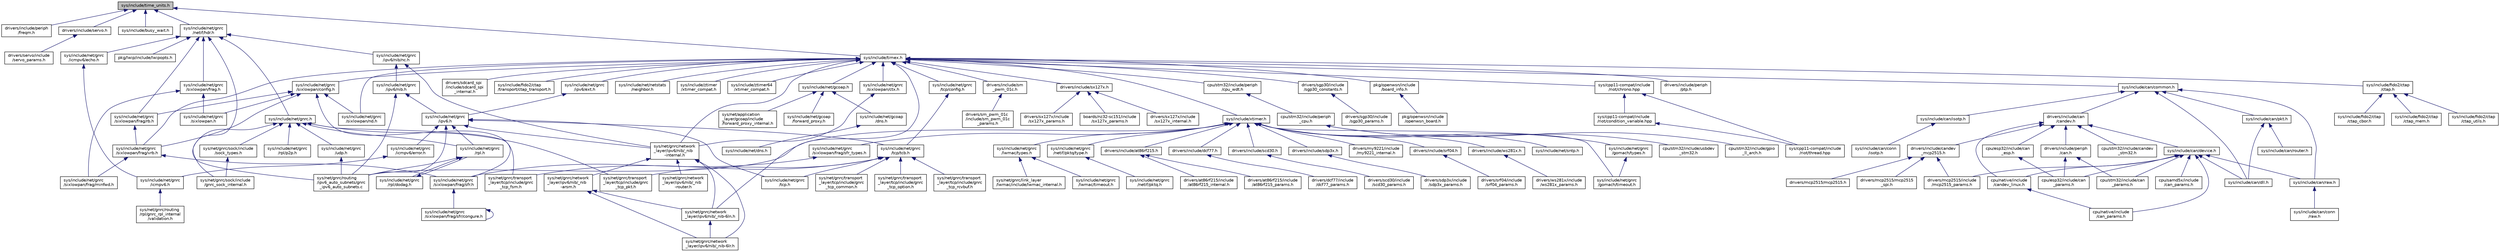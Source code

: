 digraph "sys/include/time_units.h"
{
 // LATEX_PDF_SIZE
  edge [fontname="Helvetica",fontsize="10",labelfontname="Helvetica",labelfontsize="10"];
  node [fontname="Helvetica",fontsize="10",shape=record];
  Node1 [label="sys/include/time_units.h",height=0.2,width=0.4,color="black", fillcolor="grey75", style="filled", fontcolor="black",tooltip="Utility header providing time unit defines."];
  Node1 -> Node2 [dir="back",color="midnightblue",fontsize="10",style="solid",fontname="Helvetica"];
  Node2 [label="drivers/include/periph\l/freqm.h",height=0.2,width=0.4,color="black", fillcolor="white", style="filled",URL="$freqm_8h.html",tooltip="FREQM peripheral driver interface definitions."];
  Node1 -> Node3 [dir="back",color="midnightblue",fontsize="10",style="solid",fontname="Helvetica"];
  Node3 [label="drivers/include/servo.h",height=0.2,width=0.4,color="black", fillcolor="white", style="filled",URL="$servo_8h.html",tooltip="High-level driver for easy handling of servo motors."];
  Node3 -> Node4 [dir="back",color="midnightblue",fontsize="10",style="solid",fontname="Helvetica"];
  Node4 [label="drivers/servo/include\l/servo_params.h",height=0.2,width=0.4,color="black", fillcolor="white", style="filled",URL="$servo__params_8h.html",tooltip="Default configuration for servo devices."];
  Node1 -> Node5 [dir="back",color="midnightblue",fontsize="10",style="solid",fontname="Helvetica"];
  Node5 [label="sys/include/busy_wait.h",height=0.2,width=0.4,color="black", fillcolor="white", style="filled",URL="$busy__wait_8h_source.html",tooltip=" "];
  Node1 -> Node6 [dir="back",color="midnightblue",fontsize="10",style="solid",fontname="Helvetica"];
  Node6 [label="sys/include/net/gnrc\l/netif/hdr.h",height=0.2,width=0.4,color="black", fillcolor="white", style="filled",URL="$net_2gnrc_2netif_2hdr_8h.html",tooltip="Generic network interface header."];
  Node6 -> Node7 [dir="back",color="midnightblue",fontsize="10",style="solid",fontname="Helvetica"];
  Node7 [label="pkg/lwip/include/lwipopts.h",height=0.2,width=0.4,color="black", fillcolor="white", style="filled",URL="$lwipopts_8h.html",tooltip="Option definitions."];
  Node6 -> Node8 [dir="back",color="midnightblue",fontsize="10",style="solid",fontname="Helvetica"];
  Node8 [label="sys/include/net/gnrc\l/icmpv6/echo.h",height=0.2,width=0.4,color="black", fillcolor="white", style="filled",URL="$echo_8h.html",tooltip="ICMPv6 echo message definitions."];
  Node8 -> Node9 [dir="back",color="midnightblue",fontsize="10",style="solid",fontname="Helvetica"];
  Node9 [label="sys/include/net/gnrc\l/icmpv6.h",height=0.2,width=0.4,color="black", fillcolor="white", style="filled",URL="$gnrc_2icmpv6_8h.html",tooltip="Definitions for GNRC's ICMPv6 implementation."];
  Node9 -> Node10 [dir="back",color="midnightblue",fontsize="10",style="solid",fontname="Helvetica"];
  Node10 [label="sys/net/gnrc/routing\l/rpl/gnrc_rpl_internal\l/validation.h",height=0.2,width=0.4,color="black", fillcolor="white", style="filled",URL="$validation_8h.html",tooltip="RPL control message validation functions."];
  Node6 -> Node11 [dir="back",color="midnightblue",fontsize="10",style="solid",fontname="Helvetica"];
  Node11 [label="sys/include/net/gnrc\l/ipv6/nib/nc.h",height=0.2,width=0.4,color="black", fillcolor="white", style="filled",URL="$nc_8h.html",tooltip="Neighbor cache definitions."];
  Node11 -> Node12 [dir="back",color="midnightblue",fontsize="10",style="solid",fontname="Helvetica"];
  Node12 [label="sys/include/net/gnrc\l/ipv6/nib.h",height=0.2,width=0.4,color="black", fillcolor="white", style="filled",URL="$nib_8h.html",tooltip="NIB definitions."];
  Node12 -> Node13 [dir="back",color="midnightblue",fontsize="10",style="solid",fontname="Helvetica"];
  Node13 [label="sys/include/net/gnrc\l/ipv6.h",height=0.2,width=0.4,color="black", fillcolor="white", style="filled",URL="$gnrc_2ipv6_8h.html",tooltip="Definitions for GNRC's IPv6 implementation."];
  Node13 -> Node14 [dir="back",color="midnightblue",fontsize="10",style="solid",fontname="Helvetica"];
  Node14 [label="sys/include/net/gnrc\l/icmpv6/error.h",height=0.2,width=0.4,color="black", fillcolor="white", style="filled",URL="$net_2gnrc_2icmpv6_2error_8h.html",tooltip="ICMPv6 error message definitions."];
  Node14 -> Node9 [dir="back",color="midnightblue",fontsize="10",style="solid",fontname="Helvetica"];
  Node13 -> Node15 [dir="back",color="midnightblue",fontsize="10",style="solid",fontname="Helvetica"];
  Node15 [label="sys/include/net/gnrc\l/rpl.h",height=0.2,width=0.4,color="black", fillcolor="white", style="filled",URL="$rpl_8h.html",tooltip="RPL header."];
  Node15 -> Node16 [dir="back",color="midnightblue",fontsize="10",style="solid",fontname="Helvetica"];
  Node16 [label="sys/include/net/gnrc\l/rpl/dodag.h",height=0.2,width=0.4,color="black", fillcolor="white", style="filled",URL="$dodag_8h.html",tooltip="DODAG-related functions for RPL."];
  Node16 -> Node15 [dir="back",color="midnightblue",fontsize="10",style="solid",fontname="Helvetica"];
  Node15 -> Node17 [dir="back",color="midnightblue",fontsize="10",style="solid",fontname="Helvetica"];
  Node17 [label="sys/net/gnrc/routing\l/ipv6_auto_subnets/gnrc\l_ipv6_auto_subnets.c",height=0.2,width=0.4,color="black", fillcolor="white", style="filled",URL="$gnrc__ipv6__auto__subnets_8c.html",tooltip=" "];
  Node13 -> Node18 [dir="back",color="midnightblue",fontsize="10",style="solid",fontname="Helvetica"];
  Node18 [label="sys/include/net/gnrc\l/tcp/tcb.h",height=0.2,width=0.4,color="black", fillcolor="white", style="filled",URL="$tcb_8h.html",tooltip="GNRC TCP transmission control block (TCB)"];
  Node18 -> Node19 [dir="back",color="midnightblue",fontsize="10",style="solid",fontname="Helvetica"];
  Node19 [label="sys/include/net/gnrc\l/tcp.h",height=0.2,width=0.4,color="black", fillcolor="white", style="filled",URL="$gnrc_2tcp_8h.html",tooltip="GNRC TCP API."];
  Node18 -> Node20 [dir="back",color="midnightblue",fontsize="10",style="solid",fontname="Helvetica"];
  Node20 [label="sys/net/gnrc/transport\l_layer/tcp/include/gnrc\l_tcp_common.h",height=0.2,width=0.4,color="black", fillcolor="white", style="filled",URL="$gnrc__tcp__common_8h.html",tooltip="Internally used defines, macros and variable declarations."];
  Node18 -> Node21 [dir="back",color="midnightblue",fontsize="10",style="solid",fontname="Helvetica"];
  Node21 [label="sys/net/gnrc/transport\l_layer/tcp/include/gnrc\l_tcp_fsm.h",height=0.2,width=0.4,color="black", fillcolor="white", style="filled",URL="$gnrc__tcp__fsm_8h.html",tooltip="TCP finite state machine declarations."];
  Node18 -> Node22 [dir="back",color="midnightblue",fontsize="10",style="solid",fontname="Helvetica"];
  Node22 [label="sys/net/gnrc/transport\l_layer/tcp/include/gnrc\l_tcp_option.h",height=0.2,width=0.4,color="black", fillcolor="white", style="filled",URL="$gnrc__tcp__option_8h.html",tooltip="TCP option handling declarations."];
  Node18 -> Node23 [dir="back",color="midnightblue",fontsize="10",style="solid",fontname="Helvetica"];
  Node23 [label="sys/net/gnrc/transport\l_layer/tcp/include/gnrc\l_tcp_pkt.h",height=0.2,width=0.4,color="black", fillcolor="white", style="filled",URL="$gnrc__tcp__pkt_8h.html",tooltip="TCP packet handling declarations."];
  Node18 -> Node24 [dir="back",color="midnightblue",fontsize="10",style="solid",fontname="Helvetica"];
  Node24 [label="sys/net/gnrc/transport\l_layer/tcp/include/gnrc\l_tcp_rcvbuf.h",height=0.2,width=0.4,color="black", fillcolor="white", style="filled",URL="$gnrc__tcp__rcvbuf_8h.html",tooltip="Functions for allocating and freeing the receive buffer."];
  Node13 -> Node19 [dir="back",color="midnightblue",fontsize="10",style="solid",fontname="Helvetica"];
  Node13 -> Node25 [dir="back",color="midnightblue",fontsize="10",style="solid",fontname="Helvetica"];
  Node25 [label="sys/net/gnrc/network\l_layer/ipv6/nib/_nib\l-internal.h",height=0.2,width=0.4,color="black", fillcolor="white", style="filled",URL="$__nib-internal_8h_source.html",tooltip=" "];
  Node25 -> Node26 [dir="back",color="midnightblue",fontsize="10",style="solid",fontname="Helvetica"];
  Node26 [label="sys/net/gnrc/network\l_layer/ipv6/nib/_nib-6ln.h",height=0.2,width=0.4,color="black", fillcolor="white", style="filled",URL="$__nib-6ln_8h.html",tooltip="Definitions related to 6Lo node (6LN) functionality of the NIB."];
  Node26 -> Node27 [dir="back",color="midnightblue",fontsize="10",style="solid",fontname="Helvetica"];
  Node27 [label="sys/net/gnrc/network\l_layer/ipv6/nib/_nib-6lr.h",height=0.2,width=0.4,color="black", fillcolor="white", style="filled",URL="$__nib-6lr_8h.html",tooltip="Definitions related to 6Lo router (6LR) functionality of the NIB."];
  Node25 -> Node27 [dir="back",color="midnightblue",fontsize="10",style="solid",fontname="Helvetica"];
  Node25 -> Node28 [dir="back",color="midnightblue",fontsize="10",style="solid",fontname="Helvetica"];
  Node28 [label="sys/net/gnrc/network\l_layer/ipv6/nib/_nib\l-arsm.h",height=0.2,width=0.4,color="black", fillcolor="white", style="filled",URL="$__nib-arsm_8h_source.html",tooltip=" "];
  Node28 -> Node26 [dir="back",color="midnightblue",fontsize="10",style="solid",fontname="Helvetica"];
  Node28 -> Node27 [dir="back",color="midnightblue",fontsize="10",style="solid",fontname="Helvetica"];
  Node25 -> Node29 [dir="back",color="midnightblue",fontsize="10",style="solid",fontname="Helvetica"];
  Node29 [label="sys/net/gnrc/network\l_layer/ipv6/nib/_nib\l-router.h",height=0.2,width=0.4,color="black", fillcolor="white", style="filled",URL="$__nib-router_8h_source.html",tooltip=" "];
  Node13 -> Node17 [dir="back",color="midnightblue",fontsize="10",style="solid",fontname="Helvetica"];
  Node12 -> Node17 [dir="back",color="midnightblue",fontsize="10",style="solid",fontname="Helvetica"];
  Node11 -> Node25 [dir="back",color="midnightblue",fontsize="10",style="solid",fontname="Helvetica"];
  Node6 -> Node30 [dir="back",color="midnightblue",fontsize="10",style="solid",fontname="Helvetica"];
  Node30 [label="sys/include/net/gnrc\l/sixlowpan/frag/rb.h",height=0.2,width=0.4,color="black", fillcolor="white", style="filled",URL="$rb_8h.html",tooltip="Reassembly buffer definitions."];
  Node30 -> Node31 [dir="back",color="midnightblue",fontsize="10",style="solid",fontname="Helvetica"];
  Node31 [label="sys/include/net/gnrc\l/sixlowpan/frag/vrb.h",height=0.2,width=0.4,color="black", fillcolor="white", style="filled",URL="$vrb_8h.html",tooltip="Virtual reassembly buffer definitions."];
  Node31 -> Node32 [dir="back",color="midnightblue",fontsize="10",style="solid",fontname="Helvetica"];
  Node32 [label="sys/include/net/gnrc\l/sixlowpan/frag/minfwd.h",height=0.2,width=0.4,color="black", fillcolor="white", style="filled",URL="$minfwd_8h.html",tooltip="Minimal fragment forwarding definitions."];
  Node31 -> Node33 [dir="back",color="midnightblue",fontsize="10",style="solid",fontname="Helvetica"];
  Node33 [label="sys/include/net/gnrc\l/sixlowpan/frag/sfr.h",height=0.2,width=0.4,color="black", fillcolor="white", style="filled",URL="$gnrc_2sixlowpan_2frag_2sfr_8h.html",tooltip="6LoWPAN selective fragment recovery definitions for GNRC"];
  Node33 -> Node34 [dir="back",color="midnightblue",fontsize="10",style="solid",fontname="Helvetica"];
  Node34 [label="sys/include/net/gnrc\l/sixlowpan/frag/sfr/congure.h",height=0.2,width=0.4,color="black", fillcolor="white", style="filled",URL="$net_2gnrc_2sixlowpan_2frag_2sfr_2congure_8h.html",tooltip="Congure definitions for 6LoWPAN selective fragment recovery."];
  Node34 -> Node34 [dir="back",color="midnightblue",fontsize="10",style="solid",fontname="Helvetica"];
  Node6 -> Node35 [dir="back",color="midnightblue",fontsize="10",style="solid",fontname="Helvetica"];
  Node35 [label="sys/include/net/gnrc\l/sixlowpan/frag.h",height=0.2,width=0.4,color="black", fillcolor="white", style="filled",URL="$gnrc_2sixlowpan_2frag_8h.html",tooltip="6LoWPAN Fragmentation definitions"];
  Node35 -> Node32 [dir="back",color="midnightblue",fontsize="10",style="solid",fontname="Helvetica"];
  Node35 -> Node36 [dir="back",color="midnightblue",fontsize="10",style="solid",fontname="Helvetica"];
  Node36 [label="sys/include/net/gnrc\l/sixlowpan.h",height=0.2,width=0.4,color="black", fillcolor="white", style="filled",URL="$gnrc_2sixlowpan_8h.html",tooltip="Definitions for 6LoWPAN."];
  Node6 -> Node37 [dir="back",color="midnightblue",fontsize="10",style="solid",fontname="Helvetica"];
  Node37 [label="sys/include/net/gnrc.h",height=0.2,width=0.4,color="black", fillcolor="white", style="filled",URL="$gnrc_8h.html",tooltip="Includes all essential GNRC network stack base modules."];
  Node37 -> Node38 [dir="back",color="midnightblue",fontsize="10",style="solid",fontname="Helvetica"];
  Node38 [label="sys/include/net/gnrc\l/rpl/p2p.h",height=0.2,width=0.4,color="black", fillcolor="white", style="filled",URL="$p2p_8h.html",tooltip="Definititions for P2P-RPL."];
  Node37 -> Node15 [dir="back",color="midnightblue",fontsize="10",style="solid",fontname="Helvetica"];
  Node37 -> Node39 [dir="back",color="midnightblue",fontsize="10",style="solid",fontname="Helvetica"];
  Node39 [label="sys/include/net/gnrc\l/udp.h",height=0.2,width=0.4,color="black", fillcolor="white", style="filled",URL="$gnrc_2udp_8h.html",tooltip="UDP GNRC definition."];
  Node39 -> Node17 [dir="back",color="midnightblue",fontsize="10",style="solid",fontname="Helvetica"];
  Node37 -> Node40 [dir="back",color="midnightblue",fontsize="10",style="solid",fontname="Helvetica"];
  Node40 [label="sys/net/gnrc/sock/include\l/gnrc_sock_internal.h",height=0.2,width=0.4,color="black", fillcolor="white", style="filled",URL="$gnrc__sock__internal_8h.html",tooltip="Internal GNRC-specific types and function definitions."];
  Node37 -> Node41 [dir="back",color="midnightblue",fontsize="10",style="solid",fontname="Helvetica"];
  Node41 [label="sys/net/gnrc/sock/include\l/sock_types.h",height=0.2,width=0.4,color="black", fillcolor="white", style="filled",URL="$sys_2net_2gnrc_2sock_2include_2sock__types_8h.html",tooltip="GNRC-specific types and function definitions."];
  Node41 -> Node40 [dir="back",color="midnightblue",fontsize="10",style="solid",fontname="Helvetica"];
  Node37 -> Node21 [dir="back",color="midnightblue",fontsize="10",style="solid",fontname="Helvetica"];
  Node37 -> Node23 [dir="back",color="midnightblue",fontsize="10",style="solid",fontname="Helvetica"];
  Node6 -> Node17 [dir="back",color="midnightblue",fontsize="10",style="solid",fontname="Helvetica"];
  Node1 -> Node42 [dir="back",color="midnightblue",fontsize="10",style="solid",fontname="Helvetica"];
  Node42 [label="sys/include/timex.h",height=0.2,width=0.4,color="black", fillcolor="white", style="filled",URL="$timex_8h.html",tooltip="Utility library for comparing and computing timestamps."];
  Node42 -> Node43 [dir="back",color="midnightblue",fontsize="10",style="solid",fontname="Helvetica"];
  Node43 [label="cpu/stm32/include/periph\l/cpu_wdt.h",height=0.2,width=0.4,color="black", fillcolor="white", style="filled",URL="$cpu__wdt_8h.html",tooltip="Watchdog CPU definitions for the STM32 family."];
  Node43 -> Node44 [dir="back",color="midnightblue",fontsize="10",style="solid",fontname="Helvetica"];
  Node44 [label="cpu/stm32/include/periph\l_cpu.h",height=0.2,width=0.4,color="black", fillcolor="white", style="filled",URL="$stm32_2include_2periph__cpu_8h.html",tooltip="Shared CPU specific definitions for the STM32 family."];
  Node44 -> Node45 [dir="back",color="midnightblue",fontsize="10",style="solid",fontname="Helvetica"];
  Node45 [label="cpu/stm32/include/gpio\l_ll_arch.h",height=0.2,width=0.4,color="black", fillcolor="white", style="filled",URL="$stm32_2include_2gpio__ll__arch_8h.html",tooltip="CPU specific part of the Peripheral GPIO Low-Level API."];
  Node44 -> Node46 [dir="back",color="midnightblue",fontsize="10",style="solid",fontname="Helvetica"];
  Node46 [label="cpu/stm32/include/usbdev\l_stm32.h",height=0.2,width=0.4,color="black", fillcolor="white", style="filled",URL="$usbdev__stm32_8h.html",tooltip="USB interface functions for the stm32 OTG FS/HS class devices."];
  Node42 -> Node47 [dir="back",color="midnightblue",fontsize="10",style="solid",fontname="Helvetica"];
  Node47 [label="drivers/include/periph\l/ptp.h",height=0.2,width=0.4,color="black", fillcolor="white", style="filled",URL="$ptp_8h.html",tooltip="Low-level PTP clock peripheral driver interface definitions."];
  Node42 -> Node48 [dir="back",color="midnightblue",fontsize="10",style="solid",fontname="Helvetica"];
  Node48 [label="drivers/include/sm\l_pwm_01c.h",height=0.2,width=0.4,color="black", fillcolor="white", style="filled",URL="$sm__pwm__01c_8h.html",tooltip="SM_PWM_01C Device Driver."];
  Node48 -> Node49 [dir="back",color="midnightblue",fontsize="10",style="solid",fontname="Helvetica"];
  Node49 [label="drivers/sm_pwm_01c\l/include/sm_pwm_01c\l_params.h",height=0.2,width=0.4,color="black", fillcolor="white", style="filled",URL="$sm__pwm__01c__params_8h.html",tooltip="Default configuration for SM_PWM_01C driver."];
  Node42 -> Node50 [dir="back",color="midnightblue",fontsize="10",style="solid",fontname="Helvetica"];
  Node50 [label="drivers/include/sx127x.h",height=0.2,width=0.4,color="black", fillcolor="white", style="filled",URL="$sx127x_8h.html",tooltip="Public interface for SX127X driver."];
  Node50 -> Node51 [dir="back",color="midnightblue",fontsize="10",style="solid",fontname="Helvetica"];
  Node51 [label="boards/nz32-sc151/include\l/sx127x_params.h",height=0.2,width=0.4,color="black", fillcolor="white", style="filled",URL="$boards_2nz32-sc151_2include_2sx127x__params_8h.html",tooltip="sx127x configuration for nz32-sc15 using modtronix inAir9 LoRa module"];
  Node50 -> Node52 [dir="back",color="midnightblue",fontsize="10",style="solid",fontname="Helvetica"];
  Node52 [label="drivers/sx127x/include\l/sx127x_internal.h",height=0.2,width=0.4,color="black", fillcolor="white", style="filled",URL="$sx127x__internal_8h.html",tooltip="Semtech SX127X internal functions."];
  Node50 -> Node53 [dir="back",color="midnightblue",fontsize="10",style="solid",fontname="Helvetica"];
  Node53 [label="drivers/sx127x/include\l/sx127x_params.h",height=0.2,width=0.4,color="black", fillcolor="white", style="filled",URL="$drivers_2sx127x_2include_2sx127x__params_8h.html",tooltip="Default configuration for SX127X driver."];
  Node42 -> Node54 [dir="back",color="midnightblue",fontsize="10",style="solid",fontname="Helvetica"];
  Node54 [label="drivers/sdcard_spi\l/include/sdcard_spi\l_internal.h",height=0.2,width=0.4,color="black", fillcolor="white", style="filled",URL="$sdcard__spi__internal_8h.html",tooltip="Interface for issuing commands on sd-cards via SPI."];
  Node42 -> Node55 [dir="back",color="midnightblue",fontsize="10",style="solid",fontname="Helvetica"];
  Node55 [label="drivers/sgp30/include\l/sgp30_constants.h",height=0.2,width=0.4,color="black", fillcolor="white", style="filled",URL="$sgp30__constants_8h.html",tooltip="Internal addresses, registers and constants."];
  Node55 -> Node56 [dir="back",color="midnightblue",fontsize="10",style="solid",fontname="Helvetica"];
  Node56 [label="drivers/sgp30/include\l/sgp30_params.h",height=0.2,width=0.4,color="black", fillcolor="white", style="filled",URL="$sgp30__params_8h.html",tooltip="Default configuration."];
  Node42 -> Node57 [dir="back",color="midnightblue",fontsize="10",style="solid",fontname="Helvetica"];
  Node57 [label="pkg/openwsn/include\l/board_info.h",height=0.2,width=0.4,color="black", fillcolor="white", style="filled",URL="$board__info_8h.html",tooltip=" "];
  Node57 -> Node58 [dir="back",color="midnightblue",fontsize="10",style="solid",fontname="Helvetica"];
  Node58 [label="pkg/openwsn/include\l/openwsn_board.h",height=0.2,width=0.4,color="black", fillcolor="white", style="filled",URL="$openwsn__board_8h.html",tooltip="RIOT HAL is provided as a new \"board\", a \"RIOT board\" to OpenWSN hardware abstraction interfaces."];
  Node42 -> Node59 [dir="back",color="midnightblue",fontsize="10",style="solid",fontname="Helvetica"];
  Node59 [label="sys/cpp11-compat/include\l/riot/chrono.hpp",height=0.2,width=0.4,color="black", fillcolor="white", style="filled",URL="$chrono_8hpp.html",tooltip="C++11 chrono drop in replacement that adds the function now based on ztimer/timex."];
  Node59 -> Node60 [dir="back",color="midnightblue",fontsize="10",style="solid",fontname="Helvetica"];
  Node60 [label="sys/cpp11-compat/include\l/riot/condition_variable.hpp",height=0.2,width=0.4,color="black", fillcolor="white", style="filled",URL="$condition__variable_8hpp.html",tooltip="C++11 condition variable drop in replacement."];
  Node60 -> Node61 [dir="back",color="midnightblue",fontsize="10",style="solid",fontname="Helvetica"];
  Node61 [label="sys/cpp11-compat/include\l/riot/thread.hpp",height=0.2,width=0.4,color="black", fillcolor="white", style="filled",URL="$thread_8hpp.html",tooltip="C++11 thread drop in replacement."];
  Node59 -> Node61 [dir="back",color="midnightblue",fontsize="10",style="solid",fontname="Helvetica"];
  Node42 -> Node62 [dir="back",color="midnightblue",fontsize="10",style="solid",fontname="Helvetica"];
  Node62 [label="sys/include/can/common.h",height=0.2,width=0.4,color="black", fillcolor="white", style="filled",URL="$sys_2include_2can_2common_8h.html",tooltip="Definitions of high-level CAN interface."];
  Node62 -> Node63 [dir="back",color="midnightblue",fontsize="10",style="solid",fontname="Helvetica"];
  Node63 [label="drivers/include/can\l/candev.h",height=0.2,width=0.4,color="black", fillcolor="white", style="filled",URL="$candev_8h.html",tooltip="Definitions for low-level CAN driver interface."];
  Node63 -> Node64 [dir="back",color="midnightblue",fontsize="10",style="solid",fontname="Helvetica"];
  Node64 [label="cpu/esp32/include/can\l_esp.h",height=0.2,width=0.4,color="black", fillcolor="white", style="filled",URL="$can__esp_8h.html",tooltip=" "];
  Node64 -> Node65 [dir="back",color="midnightblue",fontsize="10",style="solid",fontname="Helvetica"];
  Node65 [label="cpu/esp32/include/can\l_params.h",height=0.2,width=0.4,color="black", fillcolor="white", style="filled",URL="$esp32_2include_2can__params_8h.html",tooltip="ESP32 CAN controller driver (esp_can) default parameters."];
  Node63 -> Node66 [dir="back",color="midnightblue",fontsize="10",style="solid",fontname="Helvetica"];
  Node66 [label="cpu/native/include\l/candev_linux.h",height=0.2,width=0.4,color="black", fillcolor="white", style="filled",URL="$candev__linux_8h.html",tooltip="Implementation of simulated CAN controller driver using SocketCAN on Linux."];
  Node66 -> Node67 [dir="back",color="midnightblue",fontsize="10",style="solid",fontname="Helvetica"];
  Node67 [label="cpu/native/include\l/can_params.h",height=0.2,width=0.4,color="black", fillcolor="white", style="filled",URL="$native_2include_2can__params_8h.html",tooltip="Default linux can config."];
  Node63 -> Node68 [dir="back",color="midnightblue",fontsize="10",style="solid",fontname="Helvetica"];
  Node68 [label="cpu/stm32/include/candev\l_stm32.h",height=0.2,width=0.4,color="black", fillcolor="white", style="filled",URL="$candev__stm32_8h.html",tooltip="bxCAN specific definitions"];
  Node63 -> Node69 [dir="back",color="midnightblue",fontsize="10",style="solid",fontname="Helvetica"];
  Node69 [label="drivers/include/candev\l_mcp2515.h",height=0.2,width=0.4,color="black", fillcolor="white", style="filled",URL="$candev__mcp2515_8h.html",tooltip="Definition of the implementation of the CAN controller driver."];
  Node69 -> Node70 [dir="back",color="midnightblue",fontsize="10",style="solid",fontname="Helvetica"];
  Node70 [label="drivers/mcp2515/include\l/mcp2515_params.h",height=0.2,width=0.4,color="black", fillcolor="white", style="filled",URL="$mcp2515__params_8h.html",tooltip="Parameters for the CAN driver implementation."];
  Node69 -> Node71 [dir="back",color="midnightblue",fontsize="10",style="solid",fontname="Helvetica"];
  Node71 [label="drivers/mcp2515/mcp2515.h",height=0.2,width=0.4,color="black", fillcolor="white", style="filled",URL="$mcp2515_8h.html",tooltip="Driver for the Microchip MCP2515 can controller."];
  Node69 -> Node72 [dir="back",color="midnightblue",fontsize="10",style="solid",fontname="Helvetica"];
  Node72 [label="drivers/mcp2515/mcp2515\l_spi.h",height=0.2,width=0.4,color="black", fillcolor="white", style="filled",URL="$mcp2515__spi_8h.html",tooltip="Driver for the Microchip MCP2515 can controller."];
  Node63 -> Node73 [dir="back",color="midnightblue",fontsize="10",style="solid",fontname="Helvetica"];
  Node73 [label="drivers/include/periph\l/can.h",height=0.2,width=0.4,color="black", fillcolor="white", style="filled",URL="$drivers_2include_2periph_2can_8h.html",tooltip="Low-level CAN peripheral driver interface definitions."];
  Node73 -> Node65 [dir="back",color="midnightblue",fontsize="10",style="solid",fontname="Helvetica"];
  Node73 -> Node74 [dir="back",color="midnightblue",fontsize="10",style="solid",fontname="Helvetica"];
  Node74 [label="cpu/stm32/include/can\l_params.h",height=0.2,width=0.4,color="black", fillcolor="white", style="filled",URL="$stm32_2include_2can__params_8h.html",tooltip="STM32 CAN controller driver (bxCAN) default parameters."];
  Node63 -> Node75 [dir="back",color="midnightblue",fontsize="10",style="solid",fontname="Helvetica"];
  Node75 [label="sys/include/can/device.h",height=0.2,width=0.4,color="black", fillcolor="white", style="filled",URL="$sys_2include_2can_2device_8h.html",tooltip="Definitions of CAN device interface."];
  Node75 -> Node65 [dir="back",color="midnightblue",fontsize="10",style="solid",fontname="Helvetica"];
  Node75 -> Node67 [dir="back",color="midnightblue",fontsize="10",style="solid",fontname="Helvetica"];
  Node75 -> Node66 [dir="back",color="midnightblue",fontsize="10",style="solid",fontname="Helvetica"];
  Node75 -> Node76 [dir="back",color="midnightblue",fontsize="10",style="solid",fontname="Helvetica"];
  Node76 [label="cpu/samd5x/include\l/can_params.h",height=0.2,width=0.4,color="black", fillcolor="white", style="filled",URL="$samd5x_2include_2can__params_8h.html",tooltip="CPU specific definitions for CAN controllers."];
  Node75 -> Node74 [dir="back",color="midnightblue",fontsize="10",style="solid",fontname="Helvetica"];
  Node75 -> Node70 [dir="back",color="midnightblue",fontsize="10",style="solid",fontname="Helvetica"];
  Node75 -> Node77 [dir="back",color="midnightblue",fontsize="10",style="solid",fontname="Helvetica"];
  Node77 [label="sys/include/can/dll.h",height=0.2,width=0.4,color="black", fillcolor="white", style="filled",URL="$dll_8h.html",tooltip="Definitions of low-level CAN DLL interface."];
  Node75 -> Node78 [dir="back",color="midnightblue",fontsize="10",style="solid",fontname="Helvetica"];
  Node78 [label="sys/include/can/raw.h",height=0.2,width=0.4,color="black", fillcolor="white", style="filled",URL="$can_2raw_8h.html",tooltip="Definitions high-level RAW CAN interface."];
  Node78 -> Node79 [dir="back",color="midnightblue",fontsize="10",style="solid",fontname="Helvetica"];
  Node79 [label="sys/include/can/conn\l/raw.h",height=0.2,width=0.4,color="black", fillcolor="white", style="filled",URL="$can_2conn_2raw_8h.html",tooltip="Definitions of generic CAN interface."];
  Node62 -> Node77 [dir="back",color="midnightblue",fontsize="10",style="solid",fontname="Helvetica"];
  Node62 -> Node80 [dir="back",color="midnightblue",fontsize="10",style="solid",fontname="Helvetica"];
  Node80 [label="sys/include/can/isotp.h",height=0.2,width=0.4,color="black", fillcolor="white", style="filled",URL="$isotp_8h.html",tooltip="ISO TP high level interface."];
  Node80 -> Node81 [dir="back",color="midnightblue",fontsize="10",style="solid",fontname="Helvetica"];
  Node81 [label="sys/include/can/conn\l/isotp.h",height=0.2,width=0.4,color="black", fillcolor="white", style="filled",URL="$conn_2isotp_8h.html",tooltip="Definitions of generic CAN interface."];
  Node62 -> Node82 [dir="back",color="midnightblue",fontsize="10",style="solid",fontname="Helvetica"];
  Node82 [label="sys/include/can/pkt.h",height=0.2,width=0.4,color="black", fillcolor="white", style="filled",URL="$can_2pkt_8h.html",tooltip="CAN memory allocation module."];
  Node82 -> Node77 [dir="back",color="midnightblue",fontsize="10",style="solid",fontname="Helvetica"];
  Node82 -> Node83 [dir="back",color="midnightblue",fontsize="10",style="solid",fontname="Helvetica"];
  Node83 [label="sys/include/can/router.h",height=0.2,width=0.4,color="black", fillcolor="white", style="filled",URL="$router_8h.html",tooltip="Functions for routing RX can frames."];
  Node62 -> Node78 [dir="back",color="midnightblue",fontsize="10",style="solid",fontname="Helvetica"];
  Node42 -> Node84 [dir="back",color="midnightblue",fontsize="10",style="solid",fontname="Helvetica"];
  Node84 [label="sys/include/fido2/ctap\l/ctap.h",height=0.2,width=0.4,color="black", fillcolor="white", style="filled",URL="$ctap_2ctap_8h.html",tooltip="Internal FIDO2 CTAP defines, structures and function declarations."];
  Node84 -> Node85 [dir="back",color="midnightblue",fontsize="10",style="solid",fontname="Helvetica"];
  Node85 [label="sys/include/fido2/ctap\l/ctap_cbor.h",height=0.2,width=0.4,color="black", fillcolor="white", style="filled",URL="$ctap__cbor_8h.html",tooltip="CTAP CBOR helper function declarations."];
  Node84 -> Node86 [dir="back",color="midnightblue",fontsize="10",style="solid",fontname="Helvetica"];
  Node86 [label="sys/include/fido2/ctap\l/ctap_mem.h",height=0.2,width=0.4,color="black", fillcolor="white", style="filled",URL="$ctap__mem_8h.html",tooltip="Definitions for CTAP flash memory helper functions."];
  Node84 -> Node87 [dir="back",color="midnightblue",fontsize="10",style="solid",fontname="Helvetica"];
  Node87 [label="sys/include/fido2/ctap\l/ctap_utils.h",height=0.2,width=0.4,color="black", fillcolor="white", style="filled",URL="$ctap__utils_8h.html",tooltip="Definition for CTAP utility functions."];
  Node42 -> Node88 [dir="back",color="midnightblue",fontsize="10",style="solid",fontname="Helvetica"];
  Node88 [label="sys/include/fido2/ctap\l/transport/ctap_transport.h",height=0.2,width=0.4,color="black", fillcolor="white", style="filled",URL="$ctap__transport_8h.html",tooltip="CTAP transport layer defines and function declarations."];
  Node42 -> Node89 [dir="back",color="midnightblue",fontsize="10",style="solid",fontname="Helvetica"];
  Node89 [label="sys/include/net/gcoap.h",height=0.2,width=0.4,color="black", fillcolor="white", style="filled",URL="$gcoap_8h.html",tooltip="gcoap definition"];
  Node89 -> Node90 [dir="back",color="midnightblue",fontsize="10",style="solid",fontname="Helvetica"];
  Node90 [label="sys/include/net/gcoap\l/dns.h",height=0.2,width=0.4,color="black", fillcolor="white", style="filled",URL="$gcoap_2dns_8h.html",tooltip="gcoap_dns definitions"];
  Node90 -> Node91 [dir="back",color="midnightblue",fontsize="10",style="solid",fontname="Helvetica"];
  Node91 [label="sys/include/net/dns.h",height=0.2,width=0.4,color="black", fillcolor="white", style="filled",URL="$dns_8h.html",tooltip="Generic DNS values."];
  Node89 -> Node92 [dir="back",color="midnightblue",fontsize="10",style="solid",fontname="Helvetica"];
  Node92 [label="sys/include/net/gcoap\l/forward_proxy.h",height=0.2,width=0.4,color="black", fillcolor="white", style="filled",URL="$forward__proxy_8h.html",tooltip="Definitions for the GCoAP forward proxy."];
  Node89 -> Node93 [dir="back",color="midnightblue",fontsize="10",style="solid",fontname="Helvetica"];
  Node93 [label="sys/net/application\l_layer/gcoap/include\l/forward_proxy_internal.h",height=0.2,width=0.4,color="black", fillcolor="white", style="filled",URL="$forward__proxy__internal_8h.html",tooltip="Definitions for the GCoAP forward proxy internal communication."];
  Node42 -> Node94 [dir="back",color="midnightblue",fontsize="10",style="solid",fontname="Helvetica"];
  Node94 [label="sys/include/net/gnrc\l/ipv6/ext.h",height=0.2,width=0.4,color="black", fillcolor="white", style="filled",URL="$gnrc_2ipv6_2ext_8h.html",tooltip="Definititions for IPv6 extension headers."];
  Node94 -> Node13 [dir="back",color="midnightblue",fontsize="10",style="solid",fontname="Helvetica"];
  Node42 -> Node95 [dir="back",color="midnightblue",fontsize="10",style="solid",fontname="Helvetica"];
  Node95 [label="sys/include/net/gnrc\l/sixlowpan/config.h",height=0.2,width=0.4,color="black", fillcolor="white", style="filled",URL="$sys_2include_2net_2gnrc_2sixlowpan_2config_8h.html",tooltip="Configuration macros for 6LoWPAN."];
  Node95 -> Node30 [dir="back",color="midnightblue",fontsize="10",style="solid",fontname="Helvetica"];
  Node95 -> Node33 [dir="back",color="midnightblue",fontsize="10",style="solid",fontname="Helvetica"];
  Node95 -> Node31 [dir="back",color="midnightblue",fontsize="10",style="solid",fontname="Helvetica"];
  Node95 -> Node96 [dir="back",color="midnightblue",fontsize="10",style="solid",fontname="Helvetica"];
  Node96 [label="sys/include/net/gnrc\l/sixlowpan/nd.h",height=0.2,width=0.4,color="black", fillcolor="white", style="filled",URL="$gnrc_2sixlowpan_2nd_8h.html",tooltip="General 6LoWPAN ND definitions."];
  Node95 -> Node36 [dir="back",color="midnightblue",fontsize="10",style="solid",fontname="Helvetica"];
  Node42 -> Node97 [dir="back",color="midnightblue",fontsize="10",style="solid",fontname="Helvetica"];
  Node97 [label="sys/include/net/gnrc\l/sixlowpan/ctx.h",height=0.2,width=0.4,color="black", fillcolor="white", style="filled",URL="$ctx_8h.html",tooltip="Context buffer definitions."];
  Node97 -> Node25 [dir="back",color="midnightblue",fontsize="10",style="solid",fontname="Helvetica"];
  Node42 -> Node31 [dir="back",color="midnightblue",fontsize="10",style="solid",fontname="Helvetica"];
  Node42 -> Node96 [dir="back",color="midnightblue",fontsize="10",style="solid",fontname="Helvetica"];
  Node42 -> Node98 [dir="back",color="midnightblue",fontsize="10",style="solid",fontname="Helvetica"];
  Node98 [label="sys/include/net/gnrc\l/tcp/config.h",height=0.2,width=0.4,color="black", fillcolor="white", style="filled",URL="$sys_2include_2net_2gnrc_2tcp_2config_8h.html",tooltip="GNRC TCP configuration."];
  Node98 -> Node18 [dir="back",color="midnightblue",fontsize="10",style="solid",fontname="Helvetica"];
  Node42 -> Node99 [dir="back",color="midnightblue",fontsize="10",style="solid",fontname="Helvetica"];
  Node99 [label="sys/include/net/netstats\l/neighbor.h",height=0.2,width=0.4,color="black", fillcolor="white", style="filled",URL="$neighbor_8h.html",tooltip="Records statistics about link layer neighbors."];
  Node42 -> Node100 [dir="back",color="midnightblue",fontsize="10",style="solid",fontname="Helvetica"];
  Node100 [label="sys/include/xtimer.h",height=0.2,width=0.4,color="black", fillcolor="white", style="filled",URL="$xtimer_8h.html",tooltip="xtimer interface definitions"];
  Node100 -> Node101 [dir="back",color="midnightblue",fontsize="10",style="solid",fontname="Helvetica"];
  Node101 [label="drivers/include/at86rf215.h",height=0.2,width=0.4,color="black", fillcolor="white", style="filled",URL="$at86rf215_8h.html",tooltip="Interface definition for AT86RF215 based drivers."];
  Node101 -> Node102 [dir="back",color="midnightblue",fontsize="10",style="solid",fontname="Helvetica"];
  Node102 [label="drivers/at86rf215/include\l/at86rf215_internal.h",height=0.2,width=0.4,color="black", fillcolor="white", style="filled",URL="$at86rf215__internal_8h.html",tooltip="Low-Level functions for the AT86RF215 driver."];
  Node101 -> Node103 [dir="back",color="midnightblue",fontsize="10",style="solid",fontname="Helvetica"];
  Node103 [label="drivers/at86rf215/include\l/at86rf215_params.h",height=0.2,width=0.4,color="black", fillcolor="white", style="filled",URL="$at86rf215__params_8h.html",tooltip="Default configuration for the AT86RF215 driver."];
  Node100 -> Node104 [dir="back",color="midnightblue",fontsize="10",style="solid",fontname="Helvetica"];
  Node104 [label="drivers/include/dcf77.h",height=0.2,width=0.4,color="black", fillcolor="white", style="filled",URL="$dcf77_8h.html",tooltip="Interface definition for the dcf77 sensor driver."];
  Node104 -> Node105 [dir="back",color="midnightblue",fontsize="10",style="solid",fontname="Helvetica"];
  Node105 [label="drivers/dcf77/include\l/dcf77_params.h",height=0.2,width=0.4,color="black", fillcolor="white", style="filled",URL="$dcf77__params_8h.html",tooltip="Default configuration for DCF77 devices."];
  Node100 -> Node106 [dir="back",color="midnightblue",fontsize="10",style="solid",fontname="Helvetica"];
  Node106 [label="drivers/include/scd30.h",height=0.2,width=0.4,color="black", fillcolor="white", style="filled",URL="$scd30_8h.html",tooltip="Device driver interface for the SCD30 sensor."];
  Node106 -> Node107 [dir="back",color="midnightblue",fontsize="10",style="solid",fontname="Helvetica"];
  Node107 [label="drivers/scd30/include\l/scd30_params.h",height=0.2,width=0.4,color="black", fillcolor="white", style="filled",URL="$scd30__params_8h.html",tooltip="Device driver params interface for the SCD30 sensor."];
  Node100 -> Node108 [dir="back",color="midnightblue",fontsize="10",style="solid",fontname="Helvetica"];
  Node108 [label="drivers/include/sdp3x.h",height=0.2,width=0.4,color="black", fillcolor="white", style="filled",URL="$sdp3x_8h.html",tooltip="Device driver interface for the SDP3x sensor."];
  Node108 -> Node109 [dir="back",color="midnightblue",fontsize="10",style="solid",fontname="Helvetica"];
  Node109 [label="drivers/sdp3x/include\l/sdp3x_params.h",height=0.2,width=0.4,color="black", fillcolor="white", style="filled",URL="$sdp3x__params_8h.html",tooltip="Device driver params interface for the SDP3x sensor."];
  Node100 -> Node110 [dir="back",color="midnightblue",fontsize="10",style="solid",fontname="Helvetica"];
  Node110 [label="drivers/include/srf04.h",height=0.2,width=0.4,color="black", fillcolor="white", style="filled",URL="$srf04_8h.html",tooltip="Device driver for the srf04 ultra sonic range finder."];
  Node110 -> Node111 [dir="back",color="midnightblue",fontsize="10",style="solid",fontname="Helvetica"];
  Node111 [label="drivers/srf04/include\l/srf04_params.h",height=0.2,width=0.4,color="black", fillcolor="white", style="filled",URL="$srf04__params_8h.html",tooltip="Default configuration for srf04 devices."];
  Node100 -> Node112 [dir="back",color="midnightblue",fontsize="10",style="solid",fontname="Helvetica"];
  Node112 [label="drivers/include/ws281x.h",height=0.2,width=0.4,color="black", fillcolor="white", style="filled",URL="$ws281x_8h.html",tooltip="WS2812/SK6812 RGB LED Driver."];
  Node112 -> Node113 [dir="back",color="midnightblue",fontsize="10",style="solid",fontname="Helvetica"];
  Node113 [label="drivers/ws281x/include\l/ws281x_params.h",height=0.2,width=0.4,color="black", fillcolor="white", style="filled",URL="$ws281x__params_8h.html",tooltip="Default configuration for WS2812/SK6812 RGB LEDs."];
  Node100 -> Node114 [dir="back",color="midnightblue",fontsize="10",style="solid",fontname="Helvetica"];
  Node114 [label="drivers/my9221/include\l/my9221_internal.h",height=0.2,width=0.4,color="black", fillcolor="white", style="filled",URL="$my9221__internal_8h.html",tooltip="Internal config and parameters for the MY9221 LED controller."];
  Node100 -> Node115 [dir="back",color="midnightblue",fontsize="10",style="solid",fontname="Helvetica"];
  Node115 [label="sys/include/net/gnrc\l/gomach/timeout.h",height=0.2,width=0.4,color="black", fillcolor="white", style="filled",URL="$net_2gnrc_2gomach_2timeout_8h.html",tooltip="Timeout handling of GoMacH."];
  Node100 -> Node116 [dir="back",color="midnightblue",fontsize="10",style="solid",fontname="Helvetica"];
  Node116 [label="sys/include/net/gnrc\l/gomach/types.h",height=0.2,width=0.4,color="black", fillcolor="white", style="filled",URL="$sys_2include_2net_2gnrc_2gomach_2types_8h.html",tooltip="Internal used types of GoMacH."];
  Node116 -> Node115 [dir="back",color="midnightblue",fontsize="10",style="solid",fontname="Helvetica"];
  Node100 -> Node117 [dir="back",color="midnightblue",fontsize="10",style="solid",fontname="Helvetica"];
  Node117 [label="sys/include/net/gnrc\l/lwmac/types.h",height=0.2,width=0.4,color="black", fillcolor="white", style="filled",URL="$sys_2include_2net_2gnrc_2lwmac_2types_8h.html",tooltip="Definition of internal types used by LWMAC."];
  Node117 -> Node118 [dir="back",color="midnightblue",fontsize="10",style="solid",fontname="Helvetica"];
  Node118 [label="sys/include/net/gnrc\l/lwmac/timeout.h",height=0.2,width=0.4,color="black", fillcolor="white", style="filled",URL="$net_2gnrc_2lwmac_2timeout_8h.html",tooltip="Timeout handling of LWMAC."];
  Node117 -> Node119 [dir="back",color="midnightblue",fontsize="10",style="solid",fontname="Helvetica"];
  Node119 [label="sys/net/gnrc/link_layer\l/lwmac/include/lwmac_internal.h",height=0.2,width=0.4,color="black", fillcolor="white", style="filled",URL="$lwmac__internal_8h.html",tooltip="Interface definition for internal functions of LWMAC protocol."];
  Node100 -> Node120 [dir="back",color="midnightblue",fontsize="10",style="solid",fontname="Helvetica"];
  Node120 [label="sys/include/net/gnrc\l/netif/pktq/type.h",height=0.2,width=0.4,color="black", fillcolor="white", style="filled",URL="$type_8h.html",tooltip="Send queue for Network interface API type definitions"];
  Node120 -> Node121 [dir="back",color="midnightblue",fontsize="10",style="solid",fontname="Helvetica"];
  Node121 [label="sys/include/net/gnrc\l/netif/pktq.h",height=0.2,width=0.4,color="black", fillcolor="white", style="filled",URL="$pktq_8h.html",tooltip="Send queue for Network interface API definitions"];
  Node100 -> Node122 [dir="back",color="midnightblue",fontsize="10",style="solid",fontname="Helvetica"];
  Node122 [label="sys/include/net/gnrc\l/sixlowpan/frag/sfr_types.h",height=0.2,width=0.4,color="black", fillcolor="white", style="filled",URL="$sfr__types_8h.html",tooltip="6LoWPAN selective fragment recovery type definitions for GNRC"];
  Node122 -> Node33 [dir="back",color="midnightblue",fontsize="10",style="solid",fontname="Helvetica"];
  Node100 -> Node123 [dir="back",color="midnightblue",fontsize="10",style="solid",fontname="Helvetica"];
  Node123 [label="sys/include/net/sntp.h",height=0.2,width=0.4,color="black", fillcolor="white", style="filled",URL="$sntp_8h.html",tooltip="SNTP definitions."];
  Node100 -> Node17 [dir="back",color="midnightblue",fontsize="10",style="solid",fontname="Helvetica"];
  Node42 -> Node124 [dir="back",color="midnightblue",fontsize="10",style="solid",fontname="Helvetica"];
  Node124 [label="sys/include/ztimer\l/xtimer_compat.h",height=0.2,width=0.4,color="black", fillcolor="white", style="filled",URL="$ztimer_2xtimer__compat_8h.html",tooltip="ztimer xtimer wrapper interface"];
  Node42 -> Node125 [dir="back",color="midnightblue",fontsize="10",style="solid",fontname="Helvetica"];
  Node125 [label="sys/include/ztimer64\l/xtimer_compat.h",height=0.2,width=0.4,color="black", fillcolor="white", style="filled",URL="$ztimer64_2xtimer__compat_8h.html",tooltip="ztimer64 xtimer wrapper interface"];
  Node42 -> Node26 [dir="back",color="midnightblue",fontsize="10",style="solid",fontname="Helvetica"];
  Node42 -> Node25 [dir="back",color="midnightblue",fontsize="10",style="solid",fontname="Helvetica"];
}

